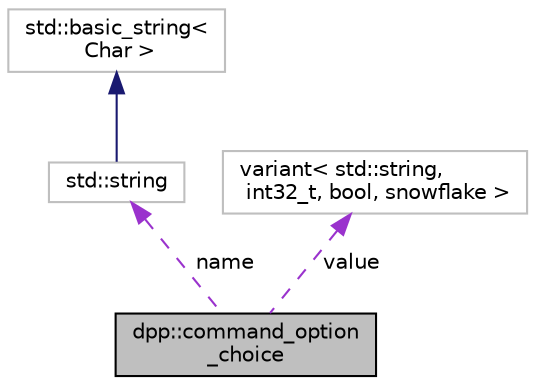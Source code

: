 digraph "dpp::command_option_choice"
{
 // INTERACTIVE_SVG=YES
 // LATEX_PDF_SIZE
  bgcolor="transparent";
  edge [fontname="Helvetica",fontsize="10",labelfontname="Helvetica",labelfontsize="10"];
  node [fontname="Helvetica",fontsize="10",shape=record];
  Node1 [label="dpp::command_option\l_choice",height=0.2,width=0.4,color="black", fillcolor="grey75", style="filled", fontcolor="black",tooltip="This struct represents choices in a multiple choice option for a command parameter...."];
  Node2 -> Node1 [dir="back",color="darkorchid3",fontsize="10",style="dashed",label=" name" ,fontname="Helvetica"];
  Node2 [label="std::string",height=0.2,width=0.4,color="grey75",tooltip=" "];
  Node3 -> Node2 [dir="back",color="midnightblue",fontsize="10",style="solid",fontname="Helvetica"];
  Node3 [label="std::basic_string\<\l Char \>",height=0.2,width=0.4,color="grey75",tooltip=" "];
  Node4 -> Node1 [dir="back",color="darkorchid3",fontsize="10",style="dashed",label=" value" ,fontname="Helvetica"];
  Node4 [label="variant\< std::string,\l int32_t, bool, snowflake \>",height=0.2,width=0.4,color="grey75",tooltip=" "];
}
